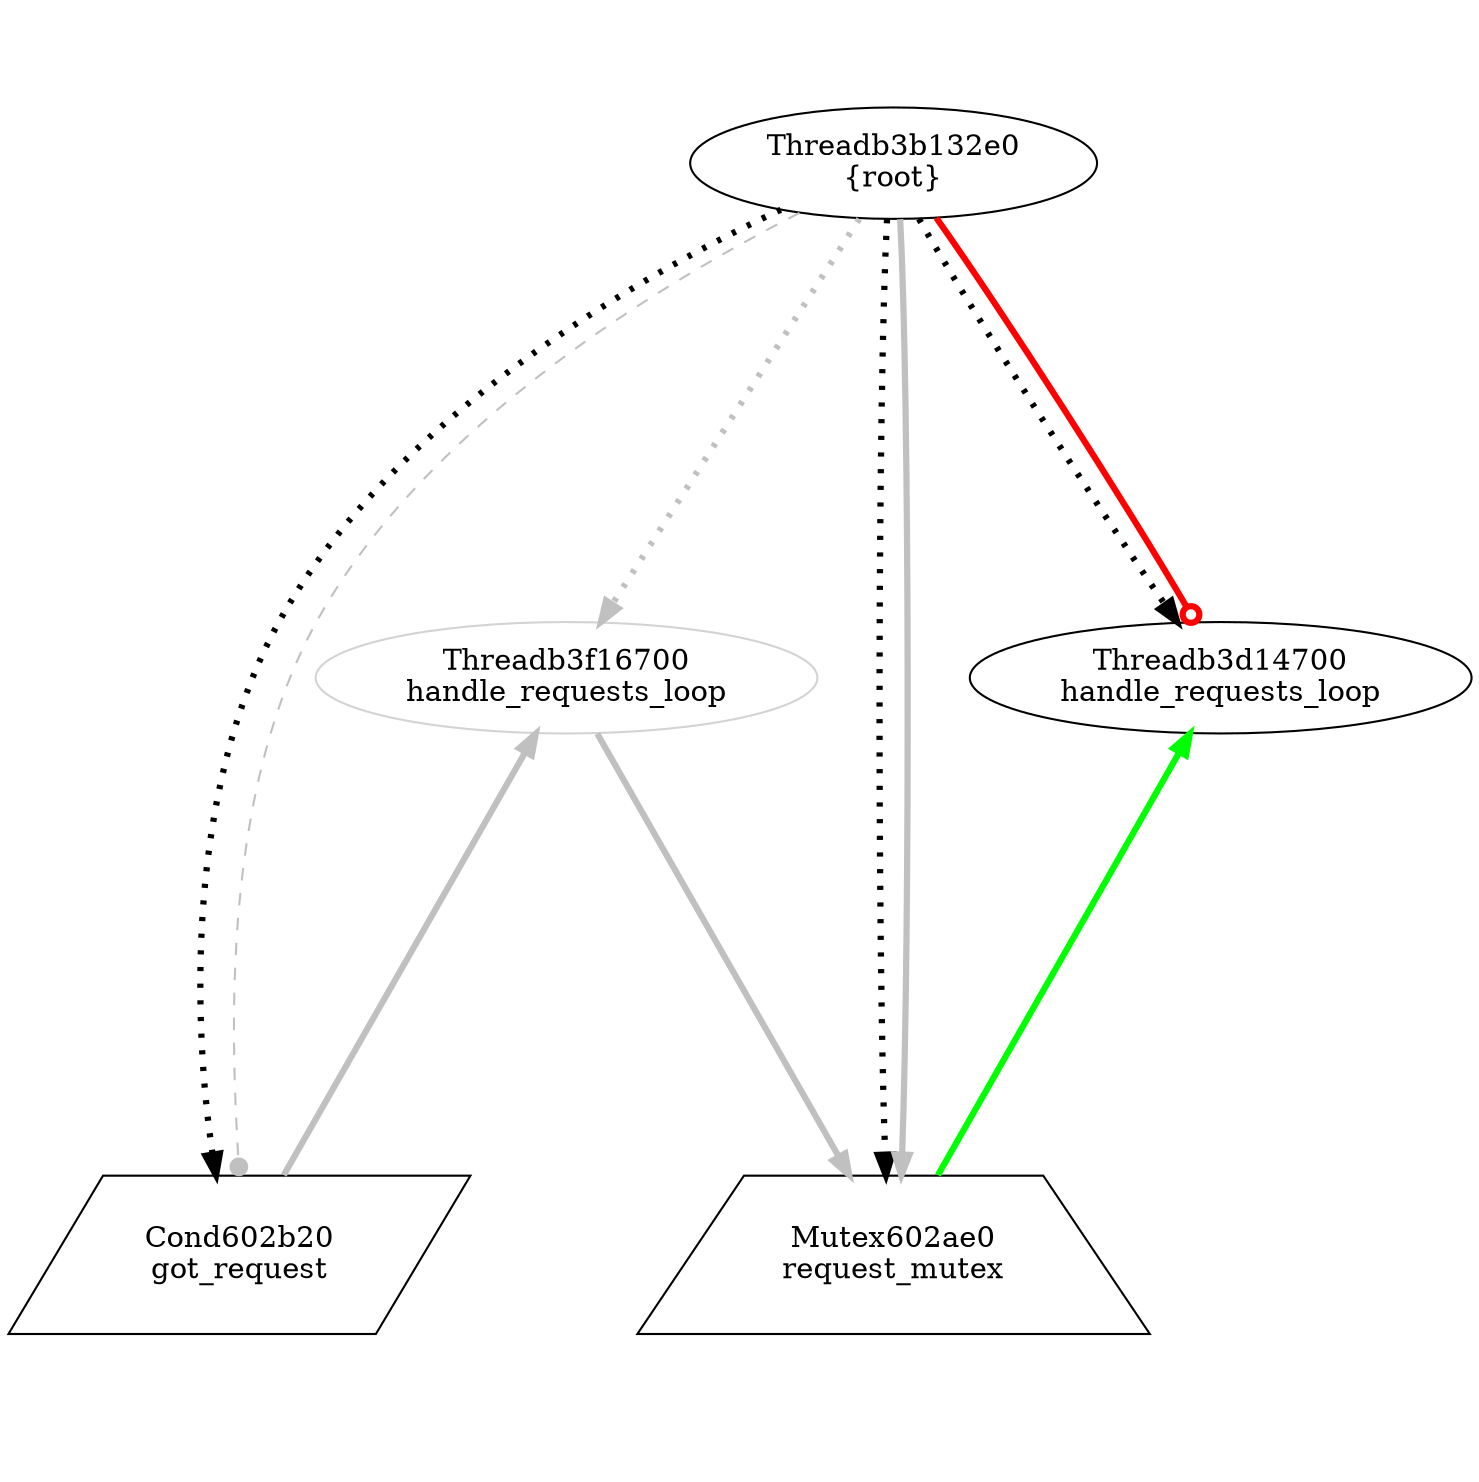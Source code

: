 digraph G {
graph[center=true, ratio=1];
Threadb3f16700 [color=lightgrey,label="Threadb3f16700\nhandle_requests_loop"];
Threadb3f16700 -> Cond602b20 [arrowhead=daimond,color=grey,dir=back,penwidth=3];
Threadb3f16700 -> Mutex602ae0 [arrowhead=normal,color=grey,penwidth=3];
Threadb3d14700 [color=black,label="Threadb3d14700\nhandle_requests_loop"];
Threadb3d14700 -> Mutex602ae0 [arrowhead=normal,color=green,dir=back,penwidth=3];
Threadb3b132e0 [color=black,label="Threadb3b132e0\n{root}"];
Threadb3b132e0 -> Mutex602ae0 [style=dotted,arrowhead=normal,penwidth=3];
Threadb3b132e0 -> Cond602b20 [style=dotted,arrowhead=normal,penwidth=3];
Threadb3b132e0 -> Threadb3d14700 [style=dotted,arrowhead=normal,penwidth=3];
Threadb3b132e0 -> Threadb3f16700 [style=dotted,arrowhead=normal,color=grey,penwidth=3];
Threadb3b132e0 -> Threadb3d14700 [arrowhead=odot,color=red,penwidth=3];
Threadb3b132e0 -> Cond602b20 [style=dashed,arrowhead=dot,color=grey,penwdith=6];
Threadb3b132e0 -> Mutex602ae0 [arrowhead=normal,color=grey,penwidth=3];
Cond602b20 [shape=parallelogram,color=black,label="Cond602b20\ngot_request"];
Mutex602ae0 [shape=trapezium,color=black,label="Mutex602ae0\nrequest_mutex"];
}